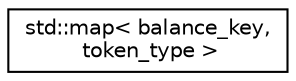 digraph "Graphical Class Hierarchy"
{
  edge [fontname="Helvetica",fontsize="10",labelfontname="Helvetica",labelfontsize="10"];
  node [fontname="Helvetica",fontsize="10",shape=record];
  rankdir="LR";
  Node0 [label="std::map\< balance_key,\l token_type \>",height=0.2,width=0.4,color="black", fillcolor="white", style="filled",URL="$classstd_1_1map.html"];
}
